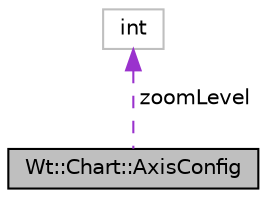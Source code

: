 digraph "Wt::Chart::AxisConfig"
{
 // LATEX_PDF_SIZE
  edge [fontname="Helvetica",fontsize="10",labelfontname="Helvetica",labelfontsize="10"];
  node [fontname="Helvetica",fontsize="10",shape=record];
  Node1 [label="Wt::Chart::AxisConfig",height=0.2,width=0.4,color="black", fillcolor="grey75", style="filled", fontcolor="black",tooltip="Axis configuration."];
  Node2 -> Node1 [dir="back",color="darkorchid3",fontsize="10",style="dashed",label=" zoomLevel" ,fontname="Helvetica"];
  Node2 [label="int",height=0.2,width=0.4,color="grey75", fillcolor="white", style="filled",tooltip=" "];
}
